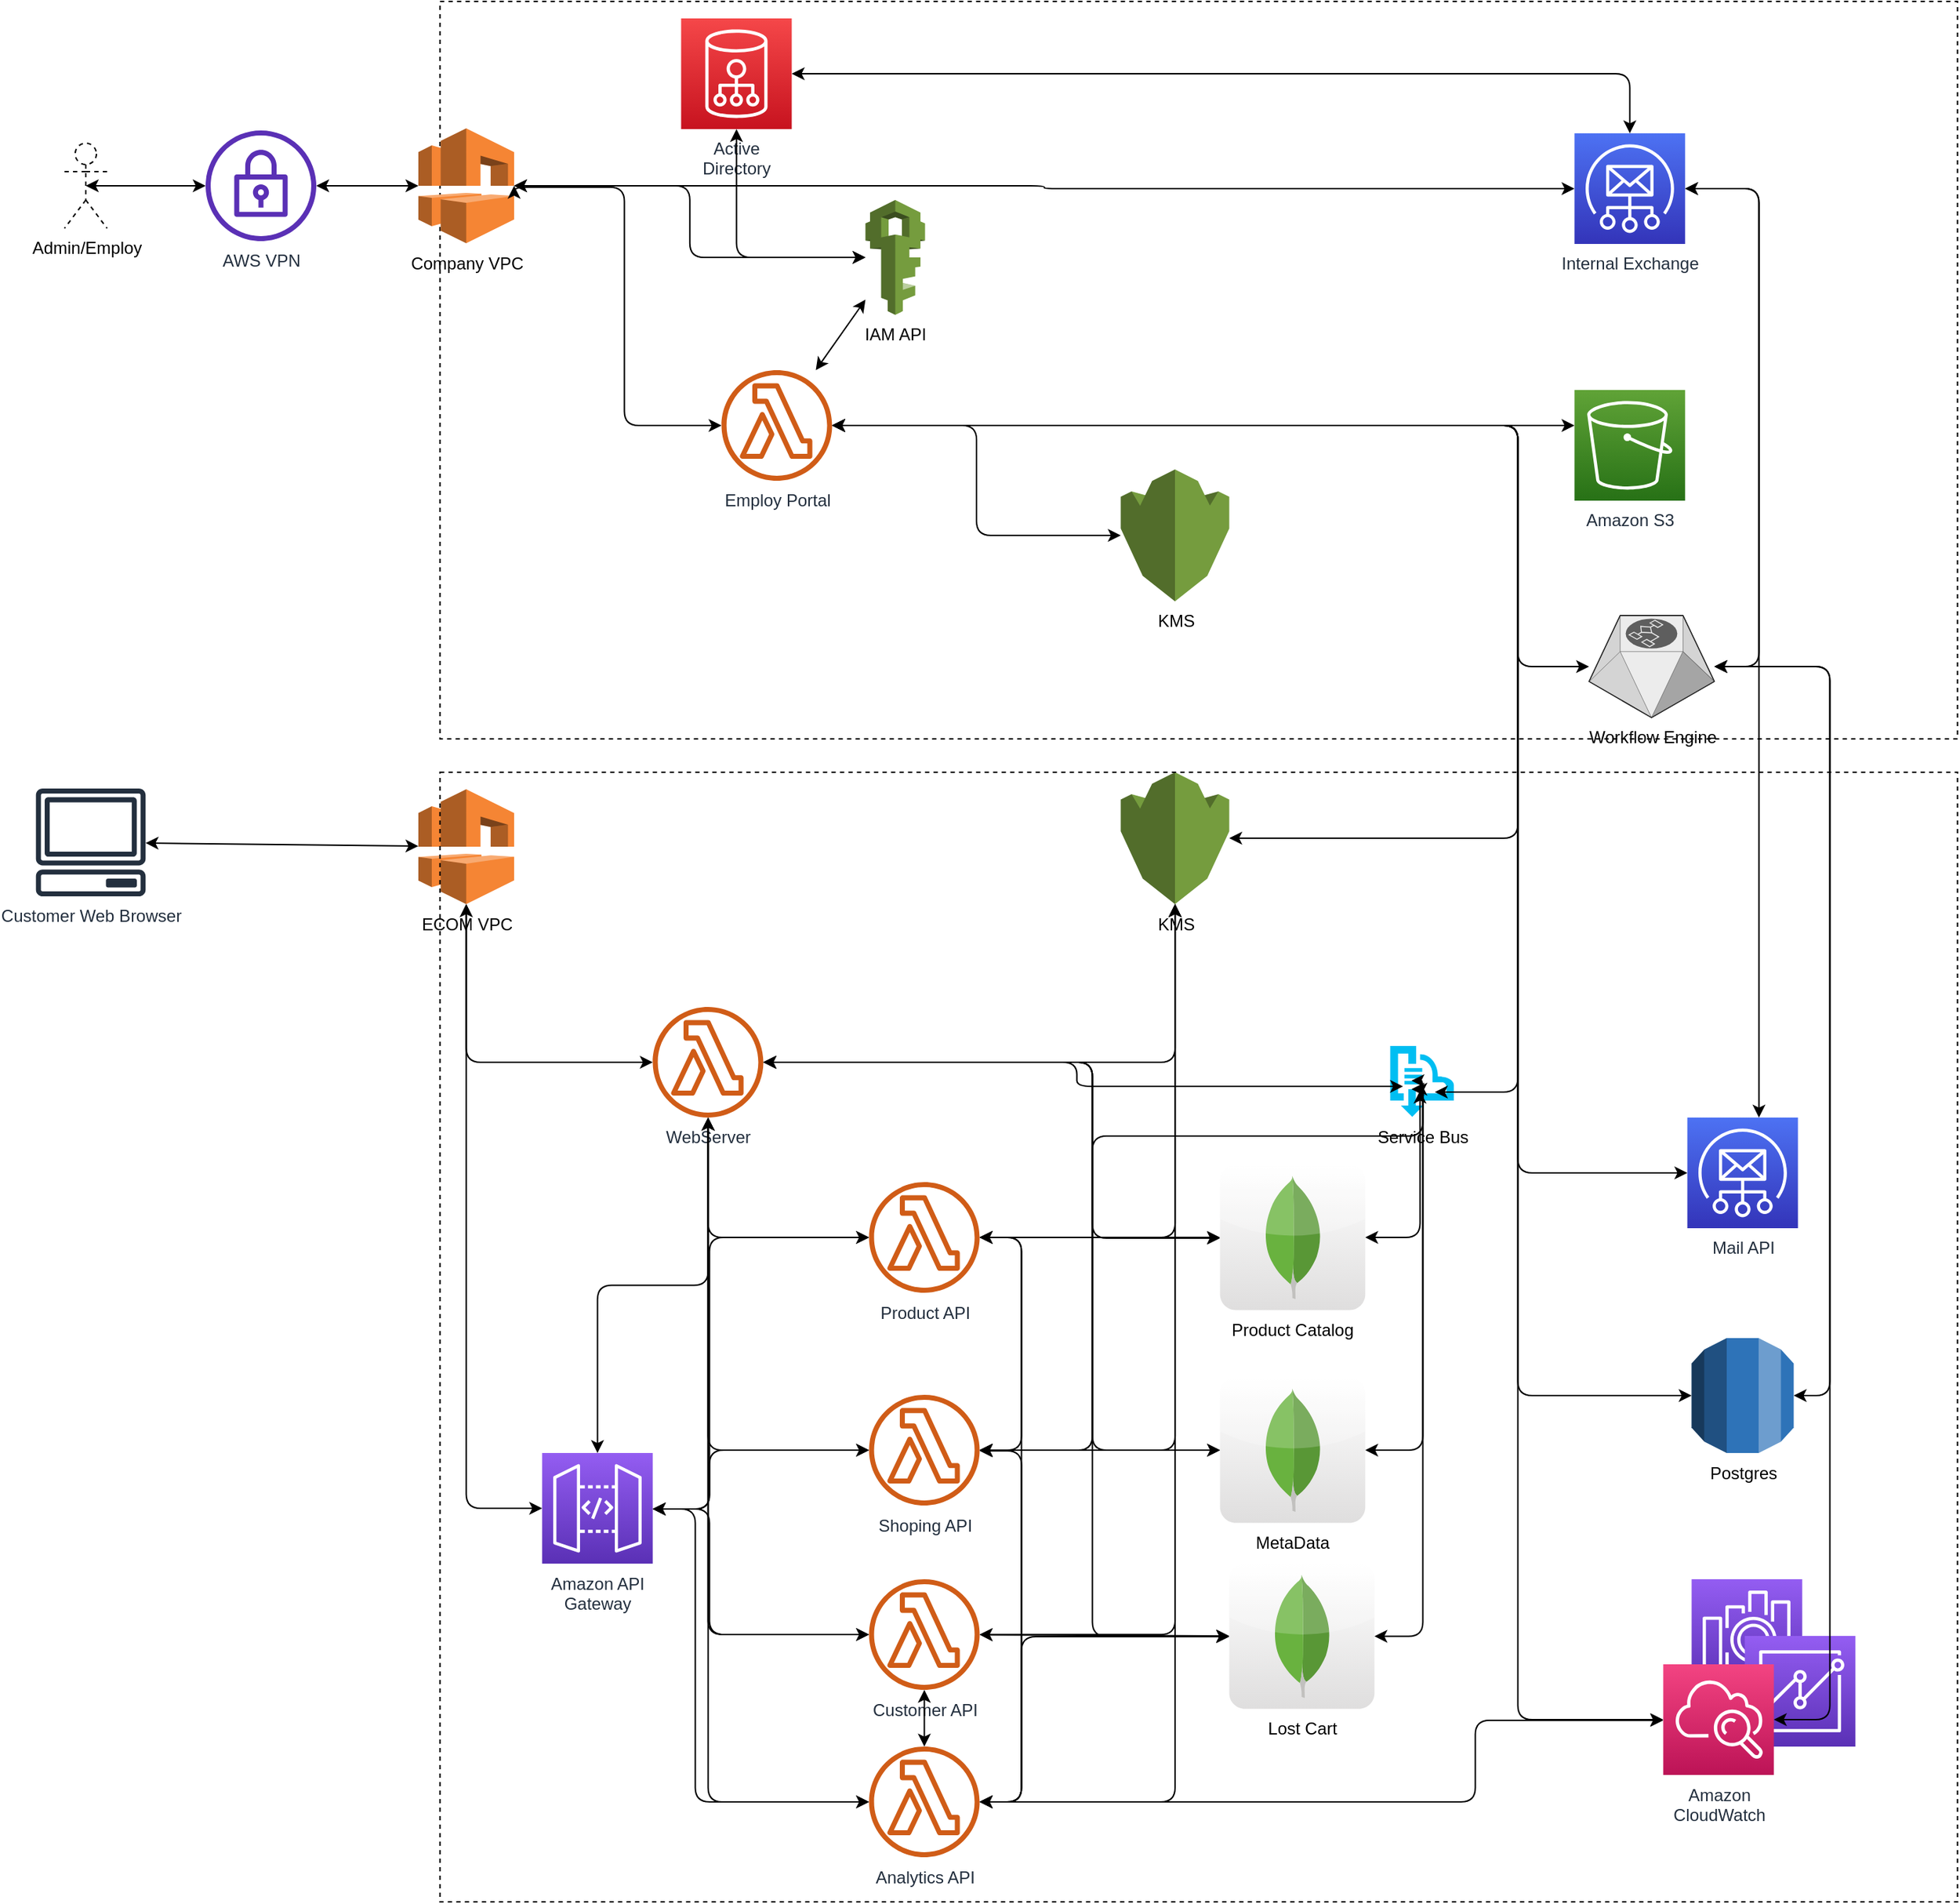 <mxfile version="12.4.2" type="device" pages="1"><diagram id="Ht1M8jgEwFfnCIfOTk4-" name="Page-1"><mxGraphModel dx="3461" dy="1381" grid="1" gridSize="10" guides="1" tooltips="1" connect="1" arrows="1" fold="1" page="1" pageScale="1" pageWidth="1169" pageHeight="827" math="0" shadow="0"><root><mxCell id="0"/><mxCell id="1" parent="0"/><mxCell id="UEzPUAAOIrF-is8g5C7q-112" value="Active&lt;br&gt;Directory" style="outlineConnect=0;fontColor=#232F3E;gradientColor=#F54749;gradientDirection=north;fillColor=#C7131F;strokeColor=#ffffff;dashed=0;verticalLabelPosition=bottom;verticalAlign=top;align=center;html=1;fontSize=12;fontStyle=0;aspect=fixed;shape=mxgraph.aws4.resourceIcon;resIcon=mxgraph.aws4.cloud_directory;labelBackgroundColor=#ffffff;" parent="1" vertex="1"><mxGeometry x="485.25" y="62" width="78" height="78" as="geometry"/></mxCell><mxCell id="UEzPUAAOIrF-is8g5C7q-114" value="Amazon API&lt;br&gt;Gateway&lt;br&gt;" style="outlineConnect=0;fontColor=#232F3E;gradientColor=#945DF2;gradientDirection=north;fillColor=#5A30B5;strokeColor=#ffffff;dashed=0;verticalLabelPosition=bottom;verticalAlign=top;align=center;html=1;fontSize=12;fontStyle=0;aspect=fixed;shape=mxgraph.aws4.resourceIcon;resIcon=mxgraph.aws4.api_gateway;labelBackgroundColor=#ffffff;" parent="1" vertex="1"><mxGeometry x="387.25" y="1073.5" width="78" height="78" as="geometry"/></mxCell><mxCell id="UEzPUAAOIrF-is8g5C7q-115" value="WebServer" style="outlineConnect=0;fontColor=#232F3E;gradientColor=none;fillColor=#D05C17;strokeColor=none;dashed=0;verticalLabelPosition=bottom;verticalAlign=top;align=center;html=1;fontSize=12;fontStyle=0;aspect=fixed;pointerEvents=1;shape=mxgraph.aws4.lambda_function;labelBackgroundColor=#ffffff;" parent="1" vertex="1"><mxGeometry x="465.25" y="759" width="78" height="78" as="geometry"/></mxCell><mxCell id="UEzPUAAOIrF-is8g5C7q-116" value="Amazon S3" style="outlineConnect=0;fontColor=#232F3E;gradientColor=#60A337;gradientDirection=north;fillColor=#277116;strokeColor=#ffffff;dashed=0;verticalLabelPosition=bottom;verticalAlign=top;align=center;html=1;fontSize=12;fontStyle=0;aspect=fixed;shape=mxgraph.aws4.resourceIcon;resIcon=mxgraph.aws4.s3;labelBackgroundColor=#ffffff;" parent="1" vertex="1"><mxGeometry x="1115.18" y="324" width="78" height="78" as="geometry"/></mxCell><mxCell id="probP46i5wvmJhWNGAIt-1" value="Customer Web Browser" style="outlineConnect=0;fontColor=#232F3E;gradientColor=none;fillColor=#232F3E;strokeColor=none;dashed=0;verticalLabelPosition=bottom;verticalAlign=top;align=center;html=1;fontSize=12;fontStyle=0;aspect=fixed;pointerEvents=1;shape=mxgraph.aws4.client;" vertex="1" parent="1"><mxGeometry x="30" y="605" width="78" height="76" as="geometry"/></mxCell><mxCell id="probP46i5wvmJhWNGAIt-2" value="" style="outlineConnect=0;fontColor=#232F3E;gradientColor=#945DF2;gradientDirection=north;fillColor=#5A30B5;strokeColor=#ffffff;dashed=0;verticalLabelPosition=bottom;verticalAlign=top;align=center;html=1;fontSize=12;fontStyle=0;aspect=fixed;shape=mxgraph.aws4.resourceIcon;resIcon=mxgraph.aws4.elasticsearch_service;" vertex="1" parent="1"><mxGeometry x="1197.75" y="1162.5" width="78" height="78" as="geometry"/></mxCell><mxCell id="probP46i5wvmJhWNGAIt-3" value="" style="outlineConnect=0;fontColor=#232F3E;gradientColor=#945DF2;gradientDirection=north;fillColor=#5A30B5;strokeColor=#ffffff;dashed=0;verticalLabelPosition=bottom;verticalAlign=top;align=center;html=1;fontSize=12;fontStyle=0;aspect=fixed;shape=mxgraph.aws4.resourceIcon;resIcon=mxgraph.aws4.quicksight;" vertex="1" parent="1"><mxGeometry x="1235.25" y="1202.5" width="78" height="78" as="geometry"/></mxCell><mxCell id="probP46i5wvmJhWNGAIt-4" value="AWS VPN" style="outlineConnect=0;fontColor=#232F3E;gradientColor=none;fillColor=#5A30B5;strokeColor=none;dashed=0;verticalLabelPosition=bottom;verticalAlign=top;align=center;html=1;fontSize=12;fontStyle=0;aspect=fixed;pointerEvents=1;shape=mxgraph.aws4.vpn_gateway;" vertex="1" parent="1"><mxGeometry x="150" y="141" width="78" height="78" as="geometry"/></mxCell><mxCell id="probP46i5wvmJhWNGAIt-5" value="" style="rounded=0;whiteSpace=wrap;html=1;fillColor=none;dashed=1;" vertex="1" parent="1"><mxGeometry x="315.25" y="50" width="1070" height="520" as="geometry"/></mxCell><mxCell id="probP46i5wvmJhWNGAIt-6" value="IAM API" style="outlineConnect=0;dashed=0;verticalLabelPosition=bottom;verticalAlign=top;align=center;html=1;shape=mxgraph.aws3.iam;fillColor=#759C3E;gradientColor=none;" vertex="1" parent="1"><mxGeometry x="615.25" y="190" width="42" height="81" as="geometry"/></mxCell><mxCell id="probP46i5wvmJhWNGAIt-7" value="KMS" style="outlineConnect=0;dashed=0;verticalLabelPosition=bottom;verticalAlign=top;align=center;html=1;shape=mxgraph.aws3.kms;fillColor=#759C3E;gradientColor=none;" vertex="1" parent="1"><mxGeometry x="795.25" y="593.5" width="76.5" height="93" as="geometry"/></mxCell><mxCell id="probP46i5wvmJhWNGAIt-8" value="Postgres" style="outlineConnect=0;dashed=0;verticalLabelPosition=bottom;verticalAlign=top;align=center;html=1;shape=mxgraph.aws3.rds;fillColor=#2E73B8;gradientColor=none;" vertex="1" parent="1"><mxGeometry x="1197.75" y="992.5" width="72" height="81" as="geometry"/></mxCell><mxCell id="probP46i5wvmJhWNGAIt-10" value="Admin/Employ" style="shape=umlActor;verticalLabelPosition=bottom;labelBackgroundColor=#ffffff;verticalAlign=top;html=1;outlineConnect=0;dashed=1;fillColor=none;" vertex="1" parent="1"><mxGeometry x="50.5" y="150" width="30" height="60" as="geometry"/></mxCell><mxCell id="probP46i5wvmJhWNGAIt-11" value="Service Bus" style="verticalLabelPosition=bottom;html=1;verticalAlign=top;align=center;strokeColor=none;fillColor=#00BEF2;shape=mxgraph.azure.service_bus;pointerEvents=1;dashed=1;" vertex="1" parent="1"><mxGeometry x="985.25" y="786.5" width="45" height="50" as="geometry"/></mxCell><mxCell id="probP46i5wvmJhWNGAIt-13" value="Company VPC" style="outlineConnect=0;dashed=0;verticalLabelPosition=bottom;verticalAlign=top;align=center;html=1;shape=mxgraph.aws3.vpc;fillColor=#F58534;gradientColor=none;" vertex="1" parent="1"><mxGeometry x="300" y="139.5" width="67.5" height="81" as="geometry"/></mxCell><mxCell id="probP46i5wvmJhWNGAIt-15" value="ECOM VPC" style="outlineConnect=0;dashed=0;verticalLabelPosition=bottom;verticalAlign=top;align=center;html=1;shape=mxgraph.aws3.vpc;fillColor=#F58534;gradientColor=none;" vertex="1" parent="1"><mxGeometry x="300" y="605.5" width="67.5" height="81" as="geometry"/></mxCell><mxCell id="probP46i5wvmJhWNGAIt-16" value="Shoping API" style="outlineConnect=0;fontColor=#232F3E;gradientColor=none;fillColor=#D05C17;strokeColor=none;dashed=0;verticalLabelPosition=bottom;verticalAlign=top;align=center;html=1;fontSize=12;fontStyle=0;aspect=fixed;pointerEvents=1;shape=mxgraph.aws4.lambda_function;labelBackgroundColor=#ffffff;" vertex="1" parent="1"><mxGeometry x="617.75" y="1032.5" width="78" height="78" as="geometry"/></mxCell><mxCell id="probP46i5wvmJhWNGAIt-17" value="Product API" style="outlineConnect=0;fontColor=#232F3E;gradientColor=none;fillColor=#D05C17;strokeColor=none;dashed=0;verticalLabelPosition=bottom;verticalAlign=top;align=center;html=1;fontSize=12;fontStyle=0;aspect=fixed;pointerEvents=1;shape=mxgraph.aws4.lambda_function;labelBackgroundColor=#ffffff;" vertex="1" parent="1"><mxGeometry x="617.75" y="882.5" width="78" height="78" as="geometry"/></mxCell><mxCell id="probP46i5wvmJhWNGAIt-18" value="Customer API" style="outlineConnect=0;fontColor=#232F3E;gradientColor=none;fillColor=#D05C17;strokeColor=none;dashed=0;verticalLabelPosition=bottom;verticalAlign=top;align=center;html=1;fontSize=12;fontStyle=0;aspect=fixed;pointerEvents=1;shape=mxgraph.aws4.lambda_function;labelBackgroundColor=#ffffff;" vertex="1" parent="1"><mxGeometry x="617.75" y="1162.5" width="78" height="78" as="geometry"/></mxCell><mxCell id="probP46i5wvmJhWNGAIt-19" value="Analytics API" style="outlineConnect=0;fontColor=#232F3E;gradientColor=none;fillColor=#D05C17;strokeColor=none;dashed=0;verticalLabelPosition=bottom;verticalAlign=top;align=center;html=1;fontSize=12;fontStyle=0;aspect=fixed;pointerEvents=1;shape=mxgraph.aws4.lambda_function;labelBackgroundColor=#ffffff;" vertex="1" parent="1"><mxGeometry x="617.75" y="1280.5" width="78" height="78" as="geometry"/></mxCell><mxCell id="probP46i5wvmJhWNGAIt-20" value="Amazon&lt;br&gt;CloudWatch&lt;br&gt;" style="outlineConnect=0;fontColor=#232F3E;gradientColor=#F34482;gradientDirection=north;fillColor=#BC1356;strokeColor=#ffffff;dashed=0;verticalLabelPosition=bottom;verticalAlign=top;align=center;html=1;fontSize=12;fontStyle=0;aspect=fixed;shape=mxgraph.aws4.resourceIcon;resIcon=mxgraph.aws4.cloudwatch;labelBackgroundColor=#ffffff;" vertex="1" parent="1"><mxGeometry x="1177.75" y="1222.5" width="78" height="78" as="geometry"/></mxCell><mxCell id="probP46i5wvmJhWNGAIt-21" value="Product Catalog" style="dashed=0;outlineConnect=0;html=1;align=center;labelPosition=center;verticalLabelPosition=bottom;verticalAlign=top;shape=mxgraph.webicons.mongodb;gradientColor=#DFDEDE" vertex="1" parent="1"><mxGeometry x="865.25" y="870.3" width="102.4" height="102.4" as="geometry"/></mxCell><mxCell id="probP46i5wvmJhWNGAIt-22" value="MetaData" style="dashed=0;outlineConnect=0;html=1;align=center;labelPosition=center;verticalLabelPosition=bottom;verticalAlign=top;shape=mxgraph.webicons.mongodb;gradientColor=#DFDEDE" vertex="1" parent="1"><mxGeometry x="865.25" y="1020.3" width="102.4" height="102.4" as="geometry"/></mxCell><mxCell id="probP46i5wvmJhWNGAIt-23" value="Lost Cart" style="dashed=0;outlineConnect=0;html=1;align=center;labelPosition=center;verticalLabelPosition=bottom;verticalAlign=top;shape=mxgraph.webicons.mongodb;gradientColor=#DFDEDE" vertex="1" parent="1"><mxGeometry x="871.75" y="1151.5" width="102.4" height="102.4" as="geometry"/></mxCell><mxCell id="probP46i5wvmJhWNGAIt-24" value="" style="endArrow=classic;startArrow=classic;html=1;exitX=0.5;exitY=0.5;exitDx=0;exitDy=0;exitPerimeter=0;edgeStyle=orthogonalEdgeStyle;" edge="1" parent="1" source="probP46i5wvmJhWNGAIt-10" target="probP46i5wvmJhWNGAIt-4"><mxGeometry width="50" height="50" relative="1" as="geometry"><mxPoint x="96.5" y="350" as="sourcePoint"/><mxPoint x="146.5" y="300" as="targetPoint"/></mxGeometry></mxCell><mxCell id="probP46i5wvmJhWNGAIt-25" value="" style="endArrow=classic;startArrow=classic;html=1;entryX=0;entryY=0.5;entryDx=0;entryDy=0;entryPerimeter=0;edgeStyle=orthogonalEdgeStyle;" edge="1" parent="1" source="probP46i5wvmJhWNGAIt-4" target="probP46i5wvmJhWNGAIt-13"><mxGeometry width="50" height="50" relative="1" as="geometry"><mxPoint x="283.5" y="220" as="sourcePoint"/><mxPoint x="333.5" y="170" as="targetPoint"/></mxGeometry></mxCell><mxCell id="probP46i5wvmJhWNGAIt-26" value="" style="endArrow=classic;startArrow=classic;html=1;exitX=1;exitY=0.5;exitDx=0;exitDy=0;exitPerimeter=0;edgeStyle=orthogonalEdgeStyle;" edge="1" parent="1" source="probP46i5wvmJhWNGAIt-13" target="probP46i5wvmJhWNGAIt-29"><mxGeometry width="50" height="50" relative="1" as="geometry"><mxPoint x="395.25" y="220" as="sourcePoint"/><mxPoint x="445.25" y="170" as="targetPoint"/><Array as="points"><mxPoint x="445.25" y="181"/><mxPoint x="445.25" y="349"/></Array></mxGeometry></mxCell><mxCell id="probP46i5wvmJhWNGAIt-27" value="Mail API" style="outlineConnect=0;fontColor=#232F3E;gradientColor=#4D72F3;gradientDirection=north;fillColor=#3334B9;strokeColor=#ffffff;dashed=0;verticalLabelPosition=bottom;verticalAlign=top;align=center;html=1;fontSize=12;fontStyle=0;aspect=fixed;shape=mxgraph.aws4.resourceIcon;resIcon=mxgraph.aws4.simple_email_service;" vertex="1" parent="1"><mxGeometry x="1194.75" y="837" width="78" height="78" as="geometry"/></mxCell><mxCell id="probP46i5wvmJhWNGAIt-28" value="Internal Exchange" style="outlineConnect=0;fontColor=#232F3E;gradientColor=#4D72F3;gradientDirection=north;fillColor=#3334B9;strokeColor=#ffffff;dashed=0;verticalLabelPosition=bottom;verticalAlign=top;align=center;html=1;fontSize=12;fontStyle=0;aspect=fixed;shape=mxgraph.aws4.resourceIcon;resIcon=mxgraph.aws4.simple_email_service;" vertex="1" parent="1"><mxGeometry x="1115.18" y="143" width="78" height="78" as="geometry"/></mxCell><mxCell id="probP46i5wvmJhWNGAIt-29" value="Employ Portal" style="outlineConnect=0;fontColor=#232F3E;gradientColor=none;fillColor=#D05C17;strokeColor=none;dashed=0;verticalLabelPosition=bottom;verticalAlign=top;align=center;html=1;fontSize=12;fontStyle=0;aspect=fixed;pointerEvents=1;shape=mxgraph.aws4.lambda_function;labelBackgroundColor=#ffffff;" vertex="1" parent="1"><mxGeometry x="513.75" y="310" width="78" height="78" as="geometry"/></mxCell><mxCell id="probP46i5wvmJhWNGAIt-30" value="Workflow Engine" style="verticalLabelPosition=bottom;html=1;verticalAlign=top;strokeWidth=1;align=center;outlineConnect=0;dashed=0;outlineConnect=0;shape=mxgraph.aws3d.workflowService;fillColor=#ECECEC;strokeColor=#5E5E5E;aspect=fixed;" vertex="1" parent="1"><mxGeometry x="1125.43" y="483" width="88.4" height="72" as="geometry"/></mxCell><mxCell id="probP46i5wvmJhWNGAIt-31" value="KMS" style="outlineConnect=0;dashed=0;verticalLabelPosition=bottom;verticalAlign=top;align=center;html=1;shape=mxgraph.aws3.kms;fillColor=#759C3E;gradientColor=none;" vertex="1" parent="1"><mxGeometry x="795.25" y="380" width="76.5" height="93" as="geometry"/></mxCell><mxCell id="probP46i5wvmJhWNGAIt-32" value="" style="endArrow=classic;startArrow=classic;html=1;edgeStyle=orthogonalEdgeStyle;" edge="1" parent="1" source="probP46i5wvmJhWNGAIt-13" target="probP46i5wvmJhWNGAIt-6"><mxGeometry width="50" height="50" relative="1" as="geometry"><mxPoint x="655.25" y="430" as="sourcePoint"/><mxPoint x="705.25" y="380" as="targetPoint"/></mxGeometry></mxCell><mxCell id="probP46i5wvmJhWNGAIt-33" value="" style="endArrow=classic;startArrow=classic;html=1;edgeStyle=orthogonalEdgeStyle;" edge="1" parent="1" source="probP46i5wvmJhWNGAIt-6" target="UEzPUAAOIrF-is8g5C7q-112"><mxGeometry width="50" height="50" relative="1" as="geometry"><mxPoint x="685.25" y="210" as="sourcePoint"/><mxPoint x="735.25" y="160" as="targetPoint"/></mxGeometry></mxCell><mxCell id="probP46i5wvmJhWNGAIt-34" value="" style="endArrow=classic;startArrow=classic;html=1;edgeStyle=orthogonalEdgeStyle;" edge="1" parent="1" source="UEzPUAAOIrF-is8g5C7q-112" target="probP46i5wvmJhWNGAIt-28"><mxGeometry width="50" height="50" relative="1" as="geometry"><mxPoint x="865.25" y="210" as="sourcePoint"/><mxPoint x="915.25" y="160" as="targetPoint"/></mxGeometry></mxCell><mxCell id="probP46i5wvmJhWNGAIt-35" value="" style="endArrow=classic;startArrow=classic;html=1;edgeStyle=orthogonalEdgeStyle;" edge="1" parent="1" source="probP46i5wvmJhWNGAIt-13" target="probP46i5wvmJhWNGAIt-28"><mxGeometry width="50" height="50" relative="1" as="geometry"><mxPoint x="425.25" y="450" as="sourcePoint"/><mxPoint x="475.25" y="400" as="targetPoint"/></mxGeometry></mxCell><mxCell id="probP46i5wvmJhWNGAIt-36" value="" style="endArrow=classic;startArrow=classic;html=1;edgeStyle=orthogonalEdgeStyle;" edge="1" parent="1" source="probP46i5wvmJhWNGAIt-29" target="probP46i5wvmJhWNGAIt-31"><mxGeometry width="50" height="50" relative="1" as="geometry"><mxPoint x="645.25" y="490" as="sourcePoint"/><mxPoint x="695.25" y="440" as="targetPoint"/></mxGeometry></mxCell><mxCell id="probP46i5wvmJhWNGAIt-37" value="" style="endArrow=classic;startArrow=classic;html=1;edgeStyle=orthogonalEdgeStyle;" edge="1" parent="1" source="probP46i5wvmJhWNGAIt-29" target="UEzPUAAOIrF-is8g5C7q-116"><mxGeometry width="50" height="50" relative="1" as="geometry"><mxPoint x="795.25" y="350" as="sourcePoint"/><mxPoint x="845.25" y="300" as="targetPoint"/><Array as="points"><mxPoint x="995.25" y="349"/><mxPoint x="995.25" y="349"/></Array></mxGeometry></mxCell><mxCell id="probP46i5wvmJhWNGAIt-38" value="" style="endArrow=classic;startArrow=classic;html=1;edgeStyle=orthogonalEdgeStyle;" edge="1" parent="1" source="probP46i5wvmJhWNGAIt-29" target="probP46i5wvmJhWNGAIt-30"><mxGeometry width="50" height="50" relative="1" as="geometry"><mxPoint x="945.25" y="480" as="sourcePoint"/><mxPoint x="995.25" y="430" as="targetPoint"/><Array as="points"><mxPoint x="1075.25" y="349"/><mxPoint x="1075.25" y="519"/></Array></mxGeometry></mxCell><mxCell id="probP46i5wvmJhWNGAIt-39" value="" style="endArrow=classic;startArrow=classic;html=1;" edge="1" parent="1" source="probP46i5wvmJhWNGAIt-29" target="probP46i5wvmJhWNGAIt-6"><mxGeometry width="50" height="50" relative="1" as="geometry"><mxPoint x="615.25" y="500" as="sourcePoint"/><mxPoint x="665.25" y="450" as="targetPoint"/></mxGeometry></mxCell><mxCell id="probP46i5wvmJhWNGAIt-40" value="" style="endArrow=classic;startArrow=classic;html=1;edgeStyle=orthogonalEdgeStyle;" edge="1" parent="1" source="probP46i5wvmJhWNGAIt-28" target="probP46i5wvmJhWNGAIt-30"><mxGeometry width="50" height="50" relative="1" as="geometry"><mxPoint x="1405.25" y="380" as="sourcePoint"/><mxPoint x="1047.5" y="737" as="targetPoint"/><Array as="points"><mxPoint x="1245.25" y="182"/><mxPoint x="1245.25" y="519"/></Array></mxGeometry></mxCell><mxCell id="probP46i5wvmJhWNGAIt-41" value="" style="endArrow=classic;startArrow=classic;html=1;edgeStyle=orthogonalEdgeStyle;" edge="1" parent="1" source="probP46i5wvmJhWNGAIt-27" target="probP46i5wvmJhWNGAIt-28"><mxGeometry width="50" height="50" relative="1" as="geometry"><mxPoint x="1285.25" y="740" as="sourcePoint"/><mxPoint x="1335.25" y="690" as="targetPoint"/><Array as="points"><mxPoint x="1245.25" y="182"/></Array></mxGeometry></mxCell><mxCell id="probP46i5wvmJhWNGAIt-42" value="" style="endArrow=classic;startArrow=classic;html=1;edgeStyle=orthogonalEdgeStyle;" edge="1" parent="1" source="probP46i5wvmJhWNGAIt-27" target="probP46i5wvmJhWNGAIt-29"><mxGeometry width="50" height="50" relative="1" as="geometry"><mxPoint x="505.25" y="610" as="sourcePoint"/><mxPoint x="555.25" y="560" as="targetPoint"/><Array as="points"><mxPoint x="1075.25" y="876"/><mxPoint x="1075.25" y="349"/></Array></mxGeometry></mxCell><mxCell id="probP46i5wvmJhWNGAIt-43" value="" style="endArrow=classic;startArrow=classic;html=1;exitX=0.7;exitY=0.65;exitDx=0;exitDy=0;exitPerimeter=0;edgeStyle=orthogonalEdgeStyle;" edge="1" parent="1" source="probP46i5wvmJhWNGAIt-11" target="probP46i5wvmJhWNGAIt-29"><mxGeometry width="50" height="50" relative="1" as="geometry"><mxPoint x="645.25" y="660" as="sourcePoint"/><mxPoint x="695.25" y="610" as="targetPoint"/><Array as="points"><mxPoint x="1075.25" y="819"/><mxPoint x="1075.25" y="349"/></Array></mxGeometry></mxCell><mxCell id="probP46i5wvmJhWNGAIt-44" value="" style="endArrow=classic;startArrow=classic;html=1;edgeStyle=orthogonalEdgeStyle;" edge="1" parent="1" source="probP46i5wvmJhWNGAIt-7" target="probP46i5wvmJhWNGAIt-29"><mxGeometry width="50" height="50" relative="1" as="geometry"><mxPoint x="545.25" y="570" as="sourcePoint"/><mxPoint x="595.25" y="520" as="targetPoint"/><Array as="points"><mxPoint x="1075.25" y="640"/><mxPoint x="1075.25" y="349"/></Array></mxGeometry></mxCell><mxCell id="probP46i5wvmJhWNGAIt-45" value="" style="endArrow=classic;startArrow=classic;html=1;edgeStyle=orthogonalEdgeStyle;" edge="1" parent="1" source="probP46i5wvmJhWNGAIt-8" target="probP46i5wvmJhWNGAIt-29"><mxGeometry width="50" height="50" relative="1" as="geometry"><mxPoint x="1055.25" y="910" as="sourcePoint"/><mxPoint x="1105.25" y="860" as="targetPoint"/><Array as="points"><mxPoint x="1075.25" y="1033"/><mxPoint x="1075.25" y="349"/></Array></mxGeometry></mxCell><mxCell id="probP46i5wvmJhWNGAIt-46" value="" style="endArrow=classic;startArrow=classic;html=1;edgeStyle=orthogonalEdgeStyle;" edge="1" parent="1" source="probP46i5wvmJhWNGAIt-20" target="probP46i5wvmJhWNGAIt-29"><mxGeometry width="50" height="50" relative="1" as="geometry"><mxPoint x="615.25" y="610" as="sourcePoint"/><mxPoint x="665.25" y="560" as="targetPoint"/><Array as="points"><mxPoint x="1075.25" y="1262"/><mxPoint x="1075.25" y="349"/></Array></mxGeometry></mxCell><mxCell id="probP46i5wvmJhWNGAIt-47" value="" style="endArrow=classic;startArrow=classic;html=1;entryX=0.467;entryY=0.63;entryDx=0;entryDy=0;entryPerimeter=0;edgeStyle=orthogonalEdgeStyle;" edge="1" parent="1" source="probP46i5wvmJhWNGAIt-21" target="probP46i5wvmJhWNGAIt-11"><mxGeometry width="50" height="50" relative="1" as="geometry"><mxPoint x="965.25" y="1010" as="sourcePoint"/><mxPoint x="1015.25" y="960" as="targetPoint"/></mxGeometry></mxCell><mxCell id="probP46i5wvmJhWNGAIt-48" value="" style="endArrow=classic;startArrow=classic;html=1;entryX=0.378;entryY=0.61;entryDx=0;entryDy=0;entryPerimeter=0;edgeStyle=orthogonalEdgeStyle;" edge="1" parent="1" source="probP46i5wvmJhWNGAIt-22" target="probP46i5wvmJhWNGAIt-11"><mxGeometry width="50" height="50" relative="1" as="geometry"><mxPoint x="975.25" y="980" as="sourcePoint"/><mxPoint x="1025.25" y="930" as="targetPoint"/><Array as="points"><mxPoint x="1008.25" y="1072"/><mxPoint x="1008.25" y="817"/></Array></mxGeometry></mxCell><mxCell id="probP46i5wvmJhWNGAIt-49" value="" style="endArrow=classic;startArrow=classic;html=1;entryX=0.333;entryY=0.61;entryDx=0;entryDy=0;entryPerimeter=0;edgeStyle=orthogonalEdgeStyle;" edge="1" parent="1" source="probP46i5wvmJhWNGAIt-23" target="probP46i5wvmJhWNGAIt-11"><mxGeometry width="50" height="50" relative="1" as="geometry"><mxPoint x="965.25" y="1120" as="sourcePoint"/><mxPoint x="1015.25" y="1070" as="targetPoint"/><Array as="points"><mxPoint x="1008.25" y="1203"/><mxPoint x="1008.25" y="817"/></Array></mxGeometry></mxCell><mxCell id="probP46i5wvmJhWNGAIt-50" value="" style="endArrow=classic;startArrow=classic;html=1;edgeStyle=orthogonalEdgeStyle;" edge="1" parent="1" source="UEzPUAAOIrF-is8g5C7q-115" target="probP46i5wvmJhWNGAIt-7"><mxGeometry width="50" height="50" relative="1" as="geometry"><mxPoint x="715.25" y="840" as="sourcePoint"/><mxPoint x="765.25" y="790" as="targetPoint"/></mxGeometry></mxCell><mxCell id="probP46i5wvmJhWNGAIt-51" value="" style="endArrow=classic;startArrow=classic;html=1;edgeStyle=orthogonalEdgeStyle;" edge="1" parent="1" source="probP46i5wvmJhWNGAIt-17" target="probP46i5wvmJhWNGAIt-7"><mxGeometry width="50" height="50" relative="1" as="geometry"><mxPoint x="745.25" y="900" as="sourcePoint"/><mxPoint x="795.25" y="850" as="targetPoint"/></mxGeometry></mxCell><mxCell id="probP46i5wvmJhWNGAIt-52" value="" style="endArrow=classic;startArrow=classic;html=1;edgeStyle=orthogonalEdgeStyle;" edge="1" parent="1" source="probP46i5wvmJhWNGAIt-16" target="probP46i5wvmJhWNGAIt-7"><mxGeometry width="50" height="50" relative="1" as="geometry"><mxPoint x="725.25" y="1060" as="sourcePoint"/><mxPoint x="775.25" y="1010" as="targetPoint"/></mxGeometry></mxCell><mxCell id="probP46i5wvmJhWNGAIt-53" value="" style="endArrow=classic;startArrow=classic;html=1;edgeStyle=orthogonalEdgeStyle;" edge="1" parent="1" source="probP46i5wvmJhWNGAIt-18" target="probP46i5wvmJhWNGAIt-7"><mxGeometry width="50" height="50" relative="1" as="geometry"><mxPoint x="745.25" y="1120" as="sourcePoint"/><mxPoint x="795.25" y="1070" as="targetPoint"/></mxGeometry></mxCell><mxCell id="probP46i5wvmJhWNGAIt-54" value="" style="endArrow=classic;startArrow=classic;html=1;edgeStyle=orthogonalEdgeStyle;" edge="1" parent="1" source="probP46i5wvmJhWNGAIt-19" target="probP46i5wvmJhWNGAIt-7"><mxGeometry width="50" height="50" relative="1" as="geometry"><mxPoint x="735.25" y="1280" as="sourcePoint"/><mxPoint x="785.25" y="1230" as="targetPoint"/></mxGeometry></mxCell><mxCell id="probP46i5wvmJhWNGAIt-55" value="" style="endArrow=classic;startArrow=classic;html=1;entryX=0.2;entryY=0.57;entryDx=0;entryDy=0;entryPerimeter=0;edgeStyle=orthogonalEdgeStyle;" edge="1" parent="1" source="UEzPUAAOIrF-is8g5C7q-115" target="probP46i5wvmJhWNGAIt-11"><mxGeometry width="50" height="50" relative="1" as="geometry"><mxPoint x="485.25" y="970" as="sourcePoint"/><mxPoint x="535.25" y="920" as="targetPoint"/></mxGeometry></mxCell><mxCell id="probP46i5wvmJhWNGAIt-56" value="" style="endArrow=classic;startArrow=classic;html=1;entryX=0.333;entryY=0.49;entryDx=0;entryDy=0;entryPerimeter=0;edgeStyle=orthogonalEdgeStyle;" edge="1" parent="1" source="probP46i5wvmJhWNGAIt-16" target="probP46i5wvmJhWNGAIt-11"><mxGeometry width="50" height="50" relative="1" as="geometry"><mxPoint x="425.25" y="1210" as="sourcePoint"/><mxPoint x="475.25" y="1160" as="targetPoint"/><Array as="points"><mxPoint x="775.25" y="1072"/><mxPoint x="775.25" y="850"/><mxPoint x="1008.25" y="850"/><mxPoint x="1008.25" y="811"/></Array></mxGeometry></mxCell><mxCell id="probP46i5wvmJhWNGAIt-57" value="" style="endArrow=classic;startArrow=classic;html=1;edgeStyle=orthogonalEdgeStyle;" edge="1" parent="1" source="probP46i5wvmJhWNGAIt-16" target="UEzPUAAOIrF-is8g5C7q-115"><mxGeometry width="50" height="50" relative="1" as="geometry"><mxPoint x="535.25" y="1000" as="sourcePoint"/><mxPoint x="585.25" y="950" as="targetPoint"/></mxGeometry></mxCell><mxCell id="probP46i5wvmJhWNGAIt-58" value="" style="endArrow=classic;startArrow=classic;html=1;edgeStyle=orthogonalEdgeStyle;" edge="1" parent="1" source="probP46i5wvmJhWNGAIt-17" target="UEzPUAAOIrF-is8g5C7q-115"><mxGeometry width="50" height="50" relative="1" as="geometry"><mxPoint x="435.25" y="1110" as="sourcePoint"/><mxPoint x="485.25" y="1060" as="targetPoint"/></mxGeometry></mxCell><mxCell id="probP46i5wvmJhWNGAIt-59" value="" style="endArrow=classic;startArrow=classic;html=1;edgeStyle=orthogonalEdgeStyle;" edge="1" parent="1" source="probP46i5wvmJhWNGAIt-18" target="UEzPUAAOIrF-is8g5C7q-115"><mxGeometry width="50" height="50" relative="1" as="geometry"><mxPoint x="545.25" y="870" as="sourcePoint"/><mxPoint x="595.25" y="820" as="targetPoint"/></mxGeometry></mxCell><mxCell id="probP46i5wvmJhWNGAIt-60" value="" style="endArrow=classic;startArrow=classic;html=1;edgeStyle=orthogonalEdgeStyle;" edge="1" parent="1" source="probP46i5wvmJhWNGAIt-19" target="UEzPUAAOIrF-is8g5C7q-115"><mxGeometry width="50" height="50" relative="1" as="geometry"><mxPoint x="515.25" y="1280" as="sourcePoint"/><mxPoint x="565.25" y="1230" as="targetPoint"/></mxGeometry></mxCell><mxCell id="probP46i5wvmJhWNGAIt-61" value="" style="endArrow=classic;startArrow=classic;html=1;edgeStyle=orthogonalEdgeStyle;" edge="1" parent="1" source="UEzPUAAOIrF-is8g5C7q-114" target="UEzPUAAOIrF-is8g5C7q-115"><mxGeometry width="50" height="50" relative="1" as="geometry"><mxPoint x="365.25" y="980" as="sourcePoint"/><mxPoint x="415.25" y="930" as="targetPoint"/></mxGeometry></mxCell><mxCell id="probP46i5wvmJhWNGAIt-62" value="" style="endArrow=classic;startArrow=classic;html=1;" edge="1" parent="1" source="probP46i5wvmJhWNGAIt-1" target="probP46i5wvmJhWNGAIt-15"><mxGeometry width="50" height="50" relative="1" as="geometry"><mxPoint x="238" y="820" as="sourcePoint"/><mxPoint x="288" y="770" as="targetPoint"/></mxGeometry></mxCell><mxCell id="probP46i5wvmJhWNGAIt-63" value="" style="endArrow=classic;startArrow=classic;html=1;edgeStyle=orthogonalEdgeStyle;" edge="1" parent="1" source="UEzPUAAOIrF-is8g5C7q-115" target="probP46i5wvmJhWNGAIt-15"><mxGeometry width="50" height="50" relative="1" as="geometry"><mxPoint x="315.25" y="930" as="sourcePoint"/><mxPoint x="365.25" y="880" as="targetPoint"/></mxGeometry></mxCell><mxCell id="probP46i5wvmJhWNGAIt-64" value="" style="endArrow=classic;startArrow=classic;html=1;edgeStyle=orthogonalEdgeStyle;" edge="1" parent="1" source="UEzPUAAOIrF-is8g5C7q-114" target="probP46i5wvmJhWNGAIt-15"><mxGeometry width="50" height="50" relative="1" as="geometry"><mxPoint x="325.25" y="860" as="sourcePoint"/><mxPoint x="375.25" y="810" as="targetPoint"/></mxGeometry></mxCell><mxCell id="probP46i5wvmJhWNGAIt-65" value="" style="endArrow=classic;startArrow=classic;html=1;edgeStyle=orthogonalEdgeStyle;" edge="1" parent="1" source="probP46i5wvmJhWNGAIt-19" target="probP46i5wvmJhWNGAIt-20"><mxGeometry width="50" height="50" relative="1" as="geometry"><mxPoint x="425.25" y="1430" as="sourcePoint"/><mxPoint x="475.25" y="1380" as="targetPoint"/><Array as="points"><mxPoint x="1045.25" y="1320"/><mxPoint x="1045.25" y="1262"/></Array></mxGeometry></mxCell><mxCell id="probP46i5wvmJhWNGAIt-66" value="" style="endArrow=classic;startArrow=classic;html=1;edgeStyle=orthogonalEdgeStyle;" edge="1" parent="1" source="probP46i5wvmJhWNGAIt-30" target="probP46i5wvmJhWNGAIt-8"><mxGeometry width="50" height="50" relative="1" as="geometry"><mxPoint x="1365.25" y="640" as="sourcePoint"/><mxPoint x="1415.25" y="590" as="targetPoint"/><Array as="points"><mxPoint x="1295.25" y="519"/><mxPoint x="1295.25" y="1033"/></Array></mxGeometry></mxCell><mxCell id="probP46i5wvmJhWNGAIt-67" value="" style="endArrow=classic;startArrow=classic;html=1;edgeStyle=orthogonalEdgeStyle;" edge="1" parent="1" source="probP46i5wvmJhWNGAIt-20" target="probP46i5wvmJhWNGAIt-30"><mxGeometry width="50" height="50" relative="1" as="geometry"><mxPoint x="1475.25" y="900" as="sourcePoint"/><mxPoint x="1525.25" y="850" as="targetPoint"/><Array as="points"><mxPoint x="1295.25" y="1262"/><mxPoint x="1295.25" y="519"/></Array></mxGeometry></mxCell><mxCell id="probP46i5wvmJhWNGAIt-68" value="" style="endArrow=classic;startArrow=classic;html=1;edgeStyle=orthogonalEdgeStyle;" edge="1" parent="1" source="probP46i5wvmJhWNGAIt-17" target="UEzPUAAOIrF-is8g5C7q-114"><mxGeometry width="50" height="50" relative="1" as="geometry"><mxPoint x="405.25" y="1390" as="sourcePoint"/><mxPoint x="455.25" y="1340" as="targetPoint"/><Array as="points"><mxPoint x="505.25" y="922"/><mxPoint x="505.25" y="1113"/></Array></mxGeometry></mxCell><mxCell id="probP46i5wvmJhWNGAIt-69" value="" style="endArrow=classic;startArrow=classic;html=1;edgeStyle=orthogonalEdgeStyle;" edge="1" parent="1" source="probP46i5wvmJhWNGAIt-16" target="UEzPUAAOIrF-is8g5C7q-114"><mxGeometry width="50" height="50" relative="1" as="geometry"><mxPoint x="395.25" y="1340" as="sourcePoint"/><mxPoint x="445.25" y="1290" as="targetPoint"/><Array as="points"><mxPoint x="505.25" y="1072"/><mxPoint x="505.25" y="1113"/></Array></mxGeometry></mxCell><mxCell id="probP46i5wvmJhWNGAIt-71" value="" style="endArrow=classic;startArrow=classic;html=1;edgeStyle=orthogonalEdgeStyle;" edge="1" parent="1" source="probP46i5wvmJhWNGAIt-18" target="UEzPUAAOIrF-is8g5C7q-114"><mxGeometry width="50" height="50" relative="1" as="geometry"><mxPoint x="335.25" y="1380" as="sourcePoint"/><mxPoint x="385.25" y="1330" as="targetPoint"/><Array as="points"><mxPoint x="505.25" y="1202"/><mxPoint x="505.25" y="1113"/></Array></mxGeometry></mxCell><mxCell id="probP46i5wvmJhWNGAIt-72" value="" style="endArrow=classic;startArrow=classic;html=1;edgeStyle=orthogonalEdgeStyle;" edge="1" parent="1" source="probP46i5wvmJhWNGAIt-19" target="UEzPUAAOIrF-is8g5C7q-114"><mxGeometry width="50" height="50" relative="1" as="geometry"><mxPoint x="465.25" y="1260" as="sourcePoint"/><mxPoint x="515.25" y="1210" as="targetPoint"/><Array as="points"><mxPoint x="495.25" y="1320"/><mxPoint x="495.25" y="1113"/></Array></mxGeometry></mxCell><mxCell id="probP46i5wvmJhWNGAIt-73" value="" style="endArrow=classic;startArrow=classic;html=1;edgeStyle=orthogonalEdgeStyle;" edge="1" parent="1" source="UEzPUAAOIrF-is8g5C7q-115" target="probP46i5wvmJhWNGAIt-21"><mxGeometry width="50" height="50" relative="1" as="geometry"><mxPoint x="155.25" y="1300" as="sourcePoint"/><mxPoint x="205.25" y="1250" as="targetPoint"/><Array as="points"><mxPoint x="775.25" y="798"/><mxPoint x="775.25" y="922"/></Array></mxGeometry></mxCell><mxCell id="probP46i5wvmJhWNGAIt-74" value="" style="endArrow=classic;startArrow=classic;html=1;edgeStyle=orthogonalEdgeStyle;" edge="1" parent="1" source="probP46i5wvmJhWNGAIt-22" target="UEzPUAAOIrF-is8g5C7q-115"><mxGeometry width="50" height="50" relative="1" as="geometry"><mxPoint x="115.25" y="1360" as="sourcePoint"/><mxPoint x="165.25" y="1310" as="targetPoint"/><Array as="points"><mxPoint x="775.25" y="1072"/><mxPoint x="775.25" y="798"/></Array></mxGeometry></mxCell><mxCell id="probP46i5wvmJhWNGAIt-75" value="" style="endArrow=classic;startArrow=classic;html=1;edgeStyle=orthogonalEdgeStyle;" edge="1" parent="1" source="probP46i5wvmJhWNGAIt-23" target="UEzPUAAOIrF-is8g5C7q-115"><mxGeometry width="50" height="50" relative="1" as="geometry"><mxPoint x="335.25" y="1490" as="sourcePoint"/><mxPoint x="385.25" y="1440" as="targetPoint"/><Array as="points"><mxPoint x="775.25" y="1203"/><mxPoint x="775.25" y="798"/></Array></mxGeometry></mxCell><mxCell id="probP46i5wvmJhWNGAIt-76" value="" style="endArrow=classic;startArrow=classic;html=1;" edge="1" parent="1" source="probP46i5wvmJhWNGAIt-17" target="probP46i5wvmJhWNGAIt-21"><mxGeometry width="50" height="50" relative="1" as="geometry"><mxPoint x="895.25" y="1450" as="sourcePoint"/><mxPoint x="945.25" y="1400" as="targetPoint"/></mxGeometry></mxCell><mxCell id="probP46i5wvmJhWNGAIt-77" value="" style="endArrow=classic;startArrow=classic;html=1;" edge="1" parent="1" source="probP46i5wvmJhWNGAIt-22" target="probP46i5wvmJhWNGAIt-16"><mxGeometry width="50" height="50" relative="1" as="geometry"><mxPoint x="765.25" y="1440" as="sourcePoint"/><mxPoint x="815.25" y="1390" as="targetPoint"/></mxGeometry></mxCell><mxCell id="probP46i5wvmJhWNGAIt-78" value="" style="endArrow=classic;startArrow=classic;html=1;" edge="1" parent="1" source="probP46i5wvmJhWNGAIt-23" target="probP46i5wvmJhWNGAIt-18"><mxGeometry width="50" height="50" relative="1" as="geometry"><mxPoint x="815.25" y="1450" as="sourcePoint"/><mxPoint x="865.25" y="1400" as="targetPoint"/></mxGeometry></mxCell><mxCell id="probP46i5wvmJhWNGAIt-79" value="" style="endArrow=classic;startArrow=classic;html=1;edgeStyle=orthogonalEdgeStyle;" edge="1" parent="1" source="probP46i5wvmJhWNGAIt-19" target="probP46i5wvmJhWNGAIt-23"><mxGeometry width="50" height="50" relative="1" as="geometry"><mxPoint x="835.25" y="1420" as="sourcePoint"/><mxPoint x="885.25" y="1370" as="targetPoint"/><Array as="points"><mxPoint x="725.25" y="1320"/><mxPoint x="725.25" y="1203"/></Array></mxGeometry></mxCell><mxCell id="probP46i5wvmJhWNGAIt-80" value="" style="endArrow=classic;startArrow=classic;html=1;" edge="1" parent="1" source="probP46i5wvmJhWNGAIt-19" target="probP46i5wvmJhWNGAIt-18"><mxGeometry width="50" height="50" relative="1" as="geometry"><mxPoint x="805.25" y="1550" as="sourcePoint"/><mxPoint x="855.25" y="1500" as="targetPoint"/></mxGeometry></mxCell><mxCell id="probP46i5wvmJhWNGAIt-81" value="" style="endArrow=classic;startArrow=classic;html=1;edgeStyle=orthogonalEdgeStyle;" edge="1" parent="1" source="probP46i5wvmJhWNGAIt-19" target="probP46i5wvmJhWNGAIt-16"><mxGeometry width="50" height="50" relative="1" as="geometry"><mxPoint x="675.25" y="1310" as="sourcePoint"/><mxPoint x="755.25" y="1410" as="targetPoint"/><Array as="points"><mxPoint x="725.25" y="1320"/><mxPoint x="725.25" y="1072"/></Array></mxGeometry></mxCell><mxCell id="probP46i5wvmJhWNGAIt-82" value="" style="endArrow=classic;startArrow=classic;html=1;edgeStyle=orthogonalEdgeStyle;" edge="1" parent="1" source="probP46i5wvmJhWNGAIt-19" target="probP46i5wvmJhWNGAIt-17"><mxGeometry width="50" height="50" relative="1" as="geometry"><mxPoint x="635.25" y="750" as="sourcePoint"/><mxPoint x="685.25" y="700" as="targetPoint"/><Array as="points"><mxPoint x="725.25" y="1319.5"/><mxPoint x="725.25" y="921.5"/></Array></mxGeometry></mxCell><mxCell id="probP46i5wvmJhWNGAIt-83" value="" style="endArrow=classic;startArrow=classic;html=1;edgeStyle=orthogonalEdgeStyle;" edge="1" parent="1" source="probP46i5wvmJhWNGAIt-16" target="probP46i5wvmJhWNGAIt-17"><mxGeometry width="50" height="50" relative="1" as="geometry"><mxPoint x="595.25" y="1040" as="sourcePoint"/><mxPoint x="645.25" y="990" as="targetPoint"/><Array as="points"><mxPoint x="725.25" y="1071.5"/><mxPoint x="725.25" y="921.5"/></Array></mxGeometry></mxCell><mxCell id="probP46i5wvmJhWNGAIt-85" value="" style="rounded=0;whiteSpace=wrap;html=1;fillColor=none;dashed=1;" vertex="1" parent="1"><mxGeometry x="315.25" y="593.5" width="1070" height="796.5" as="geometry"/></mxCell></root></mxGraphModel></diagram></mxfile>